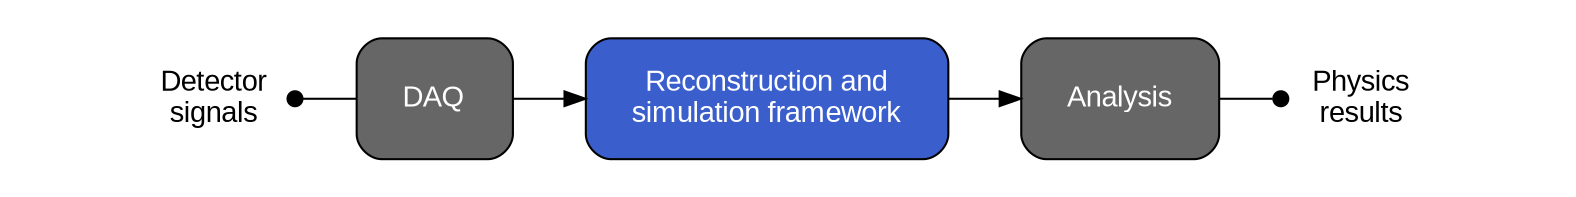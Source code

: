 digraph {
  rankdir=LR
  fontsize=10
  margin="1,0.2"

  // Set rank separation to zero so that the begin and end labels are close to the block point nodes.
  ranksep=0

  // Nodes for processing stages
  node [shape="box",
        style="filled,rounded",
        fontname="Arial",
        fontcolor="white",
        fillcolor="gray40",
        height=0.8,
        margin="0.3,0.15"]
  signals [shape="point", width=0.1, fillcolor="black"]
  results [shape="point", width=0.1, fillcolor="black"]

  DAQ
  framework [label="Reconstruction and\nsimulation framework", fillcolor="royalblue3"]
  Analysis

  // Artificial nodes for creating labels
  node [penwidth="0", style="nofill", fontcolor="black", margin="0,0"];
  startlabel [label="Detector\nsignals"]
  endlabel [label="Physics\nresults"]

  startlabel -> signals [style=invis]
  signals -> DAQ [arrowhead=none, minlen=3]
  DAQ -> framework -> Analysis [minlen=4]
  Analysis -> results [arrowhead=none, minlen=3]
  results -> endlabel [style=invis]
}
